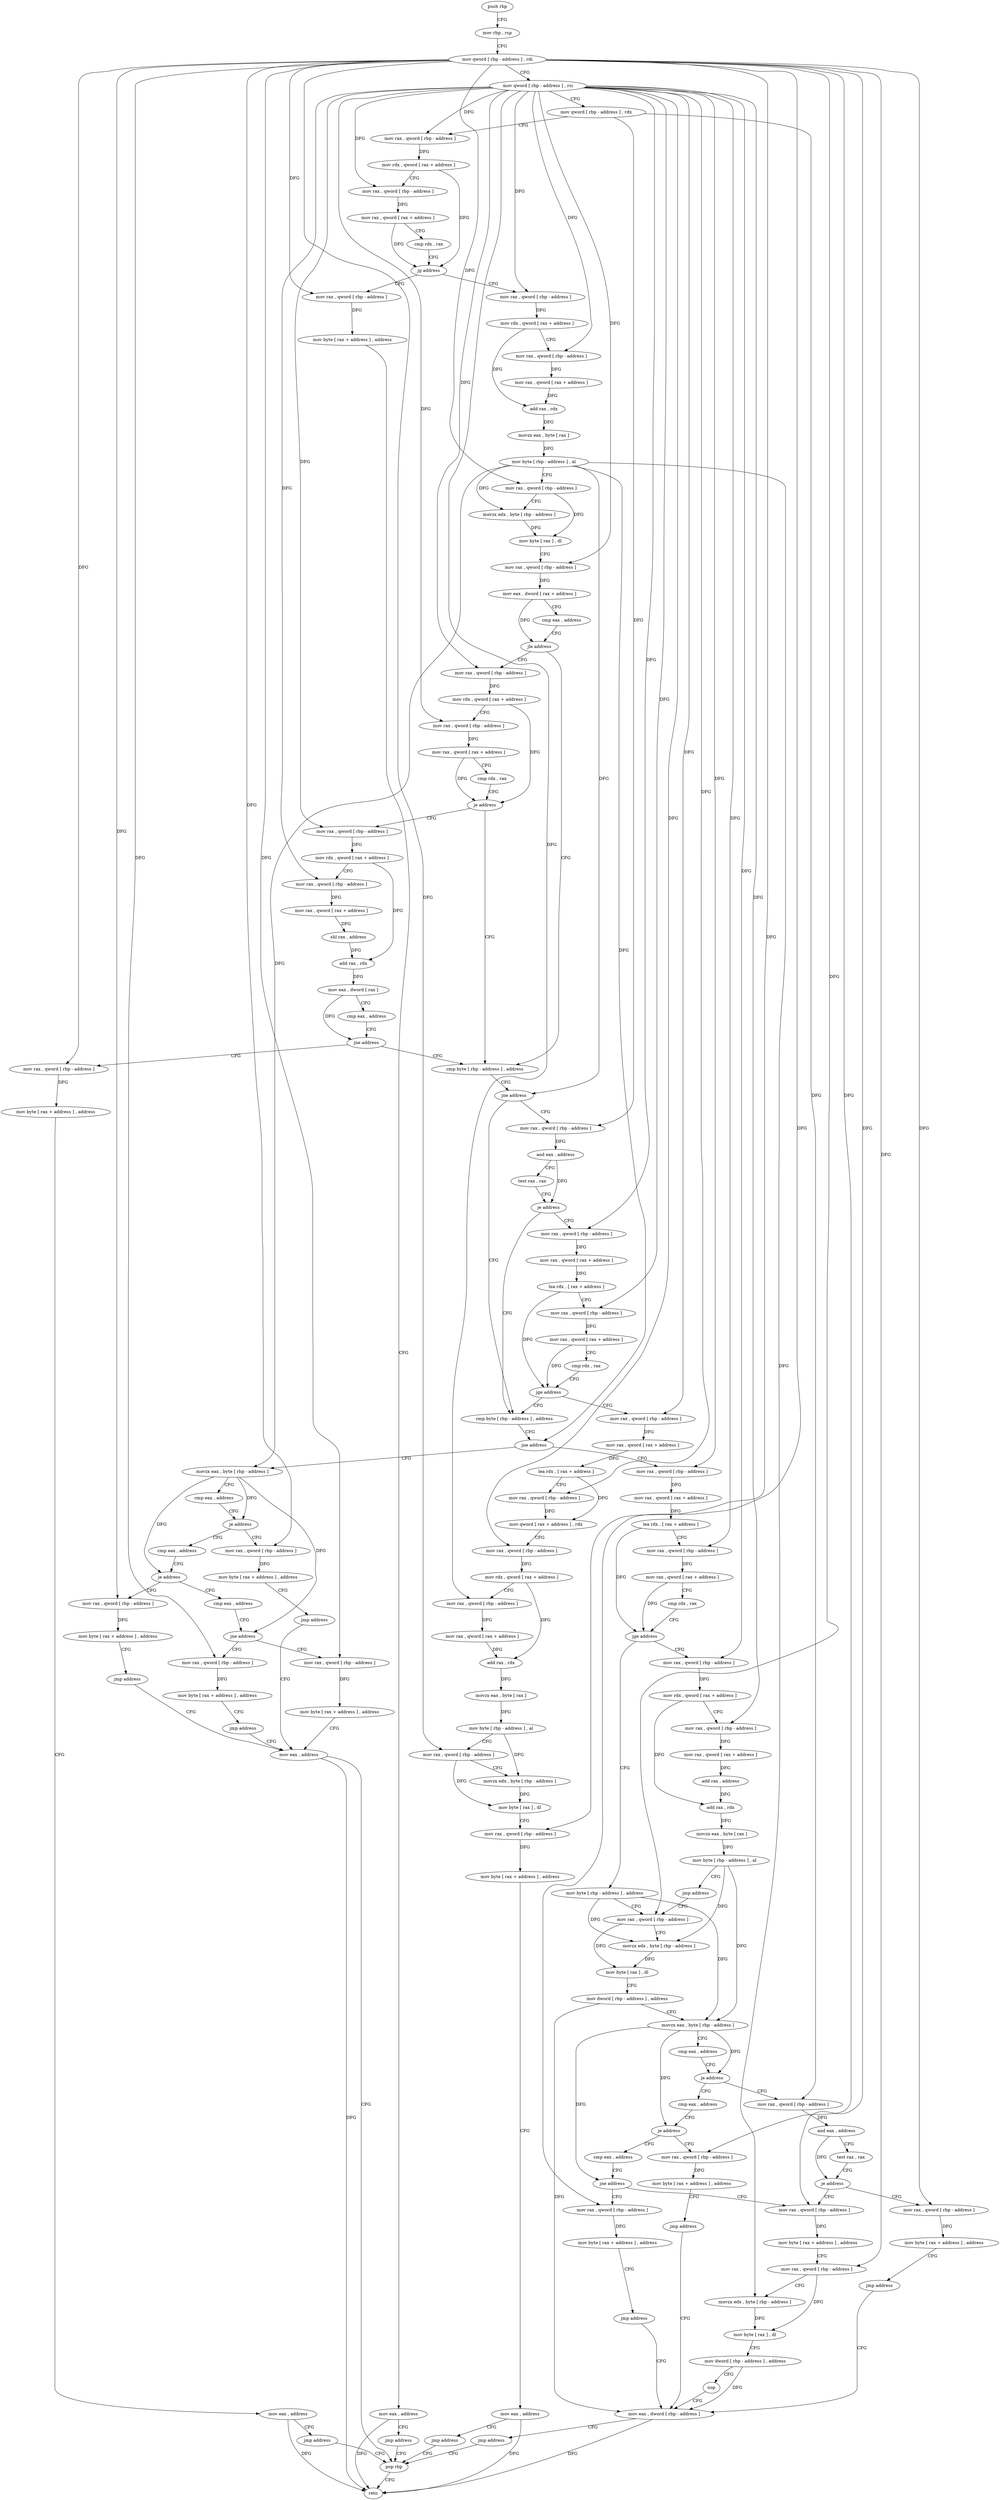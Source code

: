 digraph "func" {
"4400626" [label = "push rbp" ]
"4400627" [label = "mov rbp , rsp" ]
"4400630" [label = "mov qword [ rbp - address ] , rdi" ]
"4400634" [label = "mov qword [ rbp - address ] , rsi" ]
"4400638" [label = "mov qword [ rbp - address ] , rdx" ]
"4400642" [label = "mov rax , qword [ rbp - address ]" ]
"4400646" [label = "mov rdx , qword [ rax + address ]" ]
"4400650" [label = "mov rax , qword [ rbp - address ]" ]
"4400654" [label = "mov rax , qword [ rax + address ]" ]
"4400658" [label = "cmp rdx , rax" ]
"4400661" [label = "jg address" ]
"4400681" [label = "mov rax , qword [ rbp - address ]" ]
"4400663" [label = "mov rax , qword [ rbp - address ]" ]
"4400685" [label = "mov rdx , qword [ rax + address ]" ]
"4400689" [label = "mov rax , qword [ rbp - address ]" ]
"4400693" [label = "mov rax , qword [ rax + address ]" ]
"4400697" [label = "add rax , rdx" ]
"4400700" [label = "movzx eax , byte [ rax ]" ]
"4400703" [label = "mov byte [ rbp - address ] , al" ]
"4400706" [label = "mov rax , qword [ rbp - address ]" ]
"4400710" [label = "movzx edx , byte [ rbp - address ]" ]
"4400714" [label = "mov byte [ rax ] , dl" ]
"4400716" [label = "mov rax , qword [ rbp - address ]" ]
"4400720" [label = "mov eax , dword [ rax + address ]" ]
"4400726" [label = "cmp eax , address" ]
"4400729" [label = "jle address" ]
"4400800" [label = "cmp byte [ rbp - address ] , address" ]
"4400731" [label = "mov rax , qword [ rbp - address ]" ]
"4400667" [label = "mov byte [ rax + address ] , address" ]
"4400671" [label = "mov eax , address" ]
"4400676" [label = "jmp address" ]
"4401157" [label = "pop rbp" ]
"4400804" [label = "jne address" ]
"4400916" [label = "cmp byte [ rbp - address ] , address" ]
"4400806" [label = "mov rax , qword [ rbp - address ]" ]
"4400735" [label = "mov rdx , qword [ rax + address ]" ]
"4400739" [label = "mov rax , qword [ rbp - address ]" ]
"4400743" [label = "mov rax , qword [ rax + address ]" ]
"4400747" [label = "cmp rdx , rax" ]
"4400750" [label = "je address" ]
"4400752" [label = "mov rax , qword [ rbp - address ]" ]
"4401158" [label = "retn" ]
"4400920" [label = "jne address" ]
"4401095" [label = "movzx eax , byte [ rbp - address ]" ]
"4400926" [label = "mov rax , qword [ rbp - address ]" ]
"4400810" [label = "and eax , address" ]
"4400813" [label = "test rax , rax" ]
"4400816" [label = "je address" ]
"4400818" [label = "mov rax , qword [ rbp - address ]" ]
"4400756" [label = "mov rdx , qword [ rax + address ]" ]
"4400760" [label = "mov rax , qword [ rbp - address ]" ]
"4400764" [label = "mov rax , qword [ rax + address ]" ]
"4400768" [label = "shl rax , address" ]
"4400772" [label = "add rax , rdx" ]
"4400775" [label = "mov eax , dword [ rax ]" ]
"4400777" [label = "cmp eax , address" ]
"4400780" [label = "jne address" ]
"4400782" [label = "mov rax , qword [ rbp - address ]" ]
"4401099" [label = "cmp eax , address" ]
"4401102" [label = "je address" ]
"4401124" [label = "mov rax , qword [ rbp - address ]" ]
"4401104" [label = "cmp eax , address" ]
"4400930" [label = "mov rax , qword [ rax + address ]" ]
"4400934" [label = "lea rdx , [ rax + address ]" ]
"4400938" [label = "mov rax , qword [ rbp - address ]" ]
"4400942" [label = "mov rax , qword [ rax + address ]" ]
"4400946" [label = "cmp rdx , rax" ]
"4400949" [label = "jge address" ]
"4400982" [label = "mov byte [ rbp - address ] , address" ]
"4400951" [label = "mov rax , qword [ rbp - address ]" ]
"4400822" [label = "mov rax , qword [ rax + address ]" ]
"4400826" [label = "lea rdx , [ rax + address ]" ]
"4400830" [label = "mov rax , qword [ rbp - address ]" ]
"4400834" [label = "mov rax , qword [ rax + address ]" ]
"4400838" [label = "cmp rdx , rax" ]
"4400841" [label = "jge address" ]
"4400843" [label = "mov rax , qword [ rbp - address ]" ]
"4400786" [label = "mov byte [ rax + address ] , address" ]
"4400790" [label = "mov eax , address" ]
"4400795" [label = "jmp address" ]
"4401128" [label = "mov byte [ rax + address ] , address" ]
"4401132" [label = "jmp address" ]
"4401152" [label = "mov eax , address" ]
"4401107" [label = "je address" ]
"4401134" [label = "mov rax , qword [ rbp - address ]" ]
"4401109" [label = "cmp eax , address" ]
"4400986" [label = "mov rax , qword [ rbp - address ]" ]
"4400955" [label = "mov rdx , qword [ rax + address ]" ]
"4400959" [label = "mov rax , qword [ rbp - address ]" ]
"4400963" [label = "mov rax , qword [ rax + address ]" ]
"4400967" [label = "add rax , address" ]
"4400971" [label = "add rax , rdx" ]
"4400974" [label = "movzx eax , byte [ rax ]" ]
"4400977" [label = "mov byte [ rbp - address ] , al" ]
"4400980" [label = "jmp address" ]
"4400847" [label = "mov rax , qword [ rax + address ]" ]
"4400851" [label = "lea rdx , [ rax + address ]" ]
"4400855" [label = "mov rax , qword [ rbp - address ]" ]
"4400859" [label = "mov qword [ rax + address ] , rdx" ]
"4400863" [label = "mov rax , qword [ rbp - address ]" ]
"4400867" [label = "mov rdx , qword [ rax + address ]" ]
"4400871" [label = "mov rax , qword [ rbp - address ]" ]
"4400875" [label = "mov rax , qword [ rax + address ]" ]
"4400879" [label = "add rax , rdx" ]
"4400882" [label = "movzx eax , byte [ rax ]" ]
"4400885" [label = "mov byte [ rbp - address ] , al" ]
"4400888" [label = "mov rax , qword [ rbp - address ]" ]
"4400892" [label = "movzx edx , byte [ rbp - address ]" ]
"4400896" [label = "mov byte [ rax ] , dl" ]
"4400898" [label = "mov rax , qword [ rbp - address ]" ]
"4400902" [label = "mov byte [ rax + address ] , address" ]
"4400906" [label = "mov eax , address" ]
"4400911" [label = "jmp address" ]
"4401138" [label = "mov byte [ rax + address ] , address" ]
"4401142" [label = "jmp address" ]
"4401112" [label = "jne address" ]
"4401144" [label = "mov rax , qword [ rbp - address ]" ]
"4401114" [label = "mov rax , qword [ rbp - address ]" ]
"4401042" [label = "mov rax , qword [ rbp - address ]" ]
"4401046" [label = "and eax , address" ]
"4401049" [label = "test rax , rax" ]
"4401052" [label = "je address" ]
"4401064" [label = "mov rax , qword [ rbp - address ]" ]
"4401054" [label = "mov rax , qword [ rbp - address ]" ]
"4401012" [label = "cmp eax , address" ]
"4401015" [label = "je address" ]
"4401032" [label = "mov rax , qword [ rbp - address ]" ]
"4401017" [label = "cmp eax , address" ]
"4400990" [label = "movzx edx , byte [ rbp - address ]" ]
"4400994" [label = "mov byte [ rax ] , dl" ]
"4400996" [label = "mov dword [ rbp - address ] , address" ]
"4401003" [label = "movzx eax , byte [ rbp - address ]" ]
"4401007" [label = "cmp eax , address" ]
"4401010" [label = "je address" ]
"4401148" [label = "mov byte [ rax + address ] , address" ]
"4401118" [label = "mov byte [ rax + address ] , address" ]
"4401122" [label = "jmp address" ]
"4401068" [label = "mov byte [ rax + address ] , address" ]
"4401072" [label = "mov rax , qword [ rbp - address ]" ]
"4401076" [label = "movzx edx , byte [ rbp - address ]" ]
"4401080" [label = "mov byte [ rax ] , dl" ]
"4401082" [label = "mov dword [ rbp - address ] , address" ]
"4401089" [label = "nop" ]
"4401090" [label = "mov eax , dword [ rbp - address ]" ]
"4401058" [label = "mov byte [ rax + address ] , address" ]
"4401062" [label = "jmp address" ]
"4401036" [label = "mov byte [ rax + address ] , address" ]
"4401040" [label = "jmp address" ]
"4401020" [label = "jne address" ]
"4401022" [label = "mov rax , qword [ rbp - address ]" ]
"4401093" [label = "jmp address" ]
"4401026" [label = "mov byte [ rax + address ] , address" ]
"4401030" [label = "jmp address" ]
"4400626" -> "4400627" [ label = "CFG" ]
"4400627" -> "4400630" [ label = "CFG" ]
"4400630" -> "4400634" [ label = "CFG" ]
"4400630" -> "4400706" [ label = "DFG" ]
"4400630" -> "4400663" [ label = "DFG" ]
"4400630" -> "4400782" [ label = "DFG" ]
"4400630" -> "4401124" [ label = "DFG" ]
"4400630" -> "4400888" [ label = "DFG" ]
"4400630" -> "4400898" [ label = "DFG" ]
"4400630" -> "4401134" [ label = "DFG" ]
"4400630" -> "4400986" [ label = "DFG" ]
"4400630" -> "4401144" [ label = "DFG" ]
"4400630" -> "4401114" [ label = "DFG" ]
"4400630" -> "4401064" [ label = "DFG" ]
"4400630" -> "4401072" [ label = "DFG" ]
"4400630" -> "4401054" [ label = "DFG" ]
"4400630" -> "4401032" [ label = "DFG" ]
"4400630" -> "4401022" [ label = "DFG" ]
"4400634" -> "4400638" [ label = "CFG" ]
"4400634" -> "4400642" [ label = "DFG" ]
"4400634" -> "4400650" [ label = "DFG" ]
"4400634" -> "4400681" [ label = "DFG" ]
"4400634" -> "4400689" [ label = "DFG" ]
"4400634" -> "4400716" [ label = "DFG" ]
"4400634" -> "4400731" [ label = "DFG" ]
"4400634" -> "4400739" [ label = "DFG" ]
"4400634" -> "4400752" [ label = "DFG" ]
"4400634" -> "4400760" [ label = "DFG" ]
"4400634" -> "4400926" [ label = "DFG" ]
"4400634" -> "4400938" [ label = "DFG" ]
"4400634" -> "4400818" [ label = "DFG" ]
"4400634" -> "4400830" [ label = "DFG" ]
"4400634" -> "4400951" [ label = "DFG" ]
"4400634" -> "4400959" [ label = "DFG" ]
"4400634" -> "4400843" [ label = "DFG" ]
"4400634" -> "4400855" [ label = "DFG" ]
"4400634" -> "4400863" [ label = "DFG" ]
"4400634" -> "4400871" [ label = "DFG" ]
"4400638" -> "4400642" [ label = "CFG" ]
"4400638" -> "4400806" [ label = "DFG" ]
"4400638" -> "4401042" [ label = "DFG" ]
"4400642" -> "4400646" [ label = "DFG" ]
"4400646" -> "4400650" [ label = "CFG" ]
"4400646" -> "4400661" [ label = "DFG" ]
"4400650" -> "4400654" [ label = "DFG" ]
"4400654" -> "4400658" [ label = "CFG" ]
"4400654" -> "4400661" [ label = "DFG" ]
"4400658" -> "4400661" [ label = "CFG" ]
"4400661" -> "4400681" [ label = "CFG" ]
"4400661" -> "4400663" [ label = "CFG" ]
"4400681" -> "4400685" [ label = "DFG" ]
"4400663" -> "4400667" [ label = "DFG" ]
"4400685" -> "4400689" [ label = "CFG" ]
"4400685" -> "4400697" [ label = "DFG" ]
"4400689" -> "4400693" [ label = "DFG" ]
"4400693" -> "4400697" [ label = "DFG" ]
"4400697" -> "4400700" [ label = "DFG" ]
"4400700" -> "4400703" [ label = "DFG" ]
"4400703" -> "4400706" [ label = "CFG" ]
"4400703" -> "4400710" [ label = "DFG" ]
"4400703" -> "4400804" [ label = "DFG" ]
"4400703" -> "4400920" [ label = "DFG" ]
"4400703" -> "4401095" [ label = "DFG" ]
"4400703" -> "4401076" [ label = "DFG" ]
"4400706" -> "4400710" [ label = "CFG" ]
"4400706" -> "4400714" [ label = "DFG" ]
"4400710" -> "4400714" [ label = "DFG" ]
"4400714" -> "4400716" [ label = "CFG" ]
"4400716" -> "4400720" [ label = "DFG" ]
"4400720" -> "4400726" [ label = "CFG" ]
"4400720" -> "4400729" [ label = "DFG" ]
"4400726" -> "4400729" [ label = "CFG" ]
"4400729" -> "4400800" [ label = "CFG" ]
"4400729" -> "4400731" [ label = "CFG" ]
"4400800" -> "4400804" [ label = "CFG" ]
"4400731" -> "4400735" [ label = "DFG" ]
"4400667" -> "4400671" [ label = "CFG" ]
"4400671" -> "4400676" [ label = "CFG" ]
"4400671" -> "4401158" [ label = "DFG" ]
"4400676" -> "4401157" [ label = "CFG" ]
"4401157" -> "4401158" [ label = "CFG" ]
"4400804" -> "4400916" [ label = "CFG" ]
"4400804" -> "4400806" [ label = "CFG" ]
"4400916" -> "4400920" [ label = "CFG" ]
"4400806" -> "4400810" [ label = "DFG" ]
"4400735" -> "4400739" [ label = "CFG" ]
"4400735" -> "4400750" [ label = "DFG" ]
"4400739" -> "4400743" [ label = "DFG" ]
"4400743" -> "4400747" [ label = "CFG" ]
"4400743" -> "4400750" [ label = "DFG" ]
"4400747" -> "4400750" [ label = "CFG" ]
"4400750" -> "4400800" [ label = "CFG" ]
"4400750" -> "4400752" [ label = "CFG" ]
"4400752" -> "4400756" [ label = "DFG" ]
"4400920" -> "4401095" [ label = "CFG" ]
"4400920" -> "4400926" [ label = "CFG" ]
"4401095" -> "4401099" [ label = "CFG" ]
"4401095" -> "4401102" [ label = "DFG" ]
"4401095" -> "4401107" [ label = "DFG" ]
"4401095" -> "4401112" [ label = "DFG" ]
"4400926" -> "4400930" [ label = "DFG" ]
"4400810" -> "4400813" [ label = "CFG" ]
"4400810" -> "4400816" [ label = "DFG" ]
"4400813" -> "4400816" [ label = "CFG" ]
"4400816" -> "4400916" [ label = "CFG" ]
"4400816" -> "4400818" [ label = "CFG" ]
"4400818" -> "4400822" [ label = "DFG" ]
"4400756" -> "4400760" [ label = "CFG" ]
"4400756" -> "4400772" [ label = "DFG" ]
"4400760" -> "4400764" [ label = "DFG" ]
"4400764" -> "4400768" [ label = "DFG" ]
"4400768" -> "4400772" [ label = "DFG" ]
"4400772" -> "4400775" [ label = "DFG" ]
"4400775" -> "4400777" [ label = "CFG" ]
"4400775" -> "4400780" [ label = "DFG" ]
"4400777" -> "4400780" [ label = "CFG" ]
"4400780" -> "4400800" [ label = "CFG" ]
"4400780" -> "4400782" [ label = "CFG" ]
"4400782" -> "4400786" [ label = "DFG" ]
"4401099" -> "4401102" [ label = "CFG" ]
"4401102" -> "4401124" [ label = "CFG" ]
"4401102" -> "4401104" [ label = "CFG" ]
"4401124" -> "4401128" [ label = "DFG" ]
"4401104" -> "4401107" [ label = "CFG" ]
"4400930" -> "4400934" [ label = "DFG" ]
"4400934" -> "4400938" [ label = "CFG" ]
"4400934" -> "4400949" [ label = "DFG" ]
"4400938" -> "4400942" [ label = "DFG" ]
"4400942" -> "4400946" [ label = "CFG" ]
"4400942" -> "4400949" [ label = "DFG" ]
"4400946" -> "4400949" [ label = "CFG" ]
"4400949" -> "4400982" [ label = "CFG" ]
"4400949" -> "4400951" [ label = "CFG" ]
"4400982" -> "4400986" [ label = "CFG" ]
"4400982" -> "4400990" [ label = "DFG" ]
"4400982" -> "4401003" [ label = "DFG" ]
"4400951" -> "4400955" [ label = "DFG" ]
"4400822" -> "4400826" [ label = "DFG" ]
"4400826" -> "4400830" [ label = "CFG" ]
"4400826" -> "4400841" [ label = "DFG" ]
"4400830" -> "4400834" [ label = "DFG" ]
"4400834" -> "4400838" [ label = "CFG" ]
"4400834" -> "4400841" [ label = "DFG" ]
"4400838" -> "4400841" [ label = "CFG" ]
"4400841" -> "4400916" [ label = "CFG" ]
"4400841" -> "4400843" [ label = "CFG" ]
"4400843" -> "4400847" [ label = "DFG" ]
"4400786" -> "4400790" [ label = "CFG" ]
"4400790" -> "4400795" [ label = "CFG" ]
"4400790" -> "4401158" [ label = "DFG" ]
"4400795" -> "4401157" [ label = "CFG" ]
"4401128" -> "4401132" [ label = "CFG" ]
"4401132" -> "4401152" [ label = "CFG" ]
"4401152" -> "4401157" [ label = "CFG" ]
"4401152" -> "4401158" [ label = "DFG" ]
"4401107" -> "4401134" [ label = "CFG" ]
"4401107" -> "4401109" [ label = "CFG" ]
"4401134" -> "4401138" [ label = "DFG" ]
"4401109" -> "4401112" [ label = "CFG" ]
"4400986" -> "4400990" [ label = "CFG" ]
"4400986" -> "4400994" [ label = "DFG" ]
"4400955" -> "4400959" [ label = "CFG" ]
"4400955" -> "4400971" [ label = "DFG" ]
"4400959" -> "4400963" [ label = "DFG" ]
"4400963" -> "4400967" [ label = "DFG" ]
"4400967" -> "4400971" [ label = "DFG" ]
"4400971" -> "4400974" [ label = "DFG" ]
"4400974" -> "4400977" [ label = "DFG" ]
"4400977" -> "4400980" [ label = "CFG" ]
"4400977" -> "4400990" [ label = "DFG" ]
"4400977" -> "4401003" [ label = "DFG" ]
"4400980" -> "4400986" [ label = "CFG" ]
"4400847" -> "4400851" [ label = "DFG" ]
"4400851" -> "4400855" [ label = "CFG" ]
"4400851" -> "4400859" [ label = "DFG" ]
"4400855" -> "4400859" [ label = "DFG" ]
"4400859" -> "4400863" [ label = "CFG" ]
"4400863" -> "4400867" [ label = "DFG" ]
"4400867" -> "4400871" [ label = "CFG" ]
"4400867" -> "4400879" [ label = "DFG" ]
"4400871" -> "4400875" [ label = "DFG" ]
"4400875" -> "4400879" [ label = "DFG" ]
"4400879" -> "4400882" [ label = "DFG" ]
"4400882" -> "4400885" [ label = "DFG" ]
"4400885" -> "4400888" [ label = "CFG" ]
"4400885" -> "4400892" [ label = "DFG" ]
"4400888" -> "4400892" [ label = "CFG" ]
"4400888" -> "4400896" [ label = "DFG" ]
"4400892" -> "4400896" [ label = "DFG" ]
"4400896" -> "4400898" [ label = "CFG" ]
"4400898" -> "4400902" [ label = "DFG" ]
"4400902" -> "4400906" [ label = "CFG" ]
"4400906" -> "4400911" [ label = "CFG" ]
"4400906" -> "4401158" [ label = "DFG" ]
"4400911" -> "4401157" [ label = "CFG" ]
"4401138" -> "4401142" [ label = "CFG" ]
"4401142" -> "4401152" [ label = "CFG" ]
"4401112" -> "4401144" [ label = "CFG" ]
"4401112" -> "4401114" [ label = "CFG" ]
"4401144" -> "4401148" [ label = "DFG" ]
"4401114" -> "4401118" [ label = "DFG" ]
"4401042" -> "4401046" [ label = "DFG" ]
"4401046" -> "4401049" [ label = "CFG" ]
"4401046" -> "4401052" [ label = "DFG" ]
"4401049" -> "4401052" [ label = "CFG" ]
"4401052" -> "4401064" [ label = "CFG" ]
"4401052" -> "4401054" [ label = "CFG" ]
"4401064" -> "4401068" [ label = "DFG" ]
"4401054" -> "4401058" [ label = "DFG" ]
"4401012" -> "4401015" [ label = "CFG" ]
"4401015" -> "4401032" [ label = "CFG" ]
"4401015" -> "4401017" [ label = "CFG" ]
"4401032" -> "4401036" [ label = "DFG" ]
"4401017" -> "4401020" [ label = "CFG" ]
"4400990" -> "4400994" [ label = "DFG" ]
"4400994" -> "4400996" [ label = "CFG" ]
"4400996" -> "4401003" [ label = "CFG" ]
"4400996" -> "4401090" [ label = "DFG" ]
"4401003" -> "4401007" [ label = "CFG" ]
"4401003" -> "4401010" [ label = "DFG" ]
"4401003" -> "4401015" [ label = "DFG" ]
"4401003" -> "4401020" [ label = "DFG" ]
"4401007" -> "4401010" [ label = "CFG" ]
"4401010" -> "4401042" [ label = "CFG" ]
"4401010" -> "4401012" [ label = "CFG" ]
"4401148" -> "4401152" [ label = "CFG" ]
"4401118" -> "4401122" [ label = "CFG" ]
"4401122" -> "4401152" [ label = "CFG" ]
"4401068" -> "4401072" [ label = "CFG" ]
"4401072" -> "4401076" [ label = "CFG" ]
"4401072" -> "4401080" [ label = "DFG" ]
"4401076" -> "4401080" [ label = "DFG" ]
"4401080" -> "4401082" [ label = "CFG" ]
"4401082" -> "4401089" [ label = "CFG" ]
"4401082" -> "4401090" [ label = "DFG" ]
"4401089" -> "4401090" [ label = "CFG" ]
"4401090" -> "4401093" [ label = "CFG" ]
"4401090" -> "4401158" [ label = "DFG" ]
"4401058" -> "4401062" [ label = "CFG" ]
"4401062" -> "4401090" [ label = "CFG" ]
"4401036" -> "4401040" [ label = "CFG" ]
"4401040" -> "4401090" [ label = "CFG" ]
"4401020" -> "4401064" [ label = "CFG" ]
"4401020" -> "4401022" [ label = "CFG" ]
"4401022" -> "4401026" [ label = "DFG" ]
"4401093" -> "4401157" [ label = "CFG" ]
"4401026" -> "4401030" [ label = "CFG" ]
"4401030" -> "4401090" [ label = "CFG" ]
}
